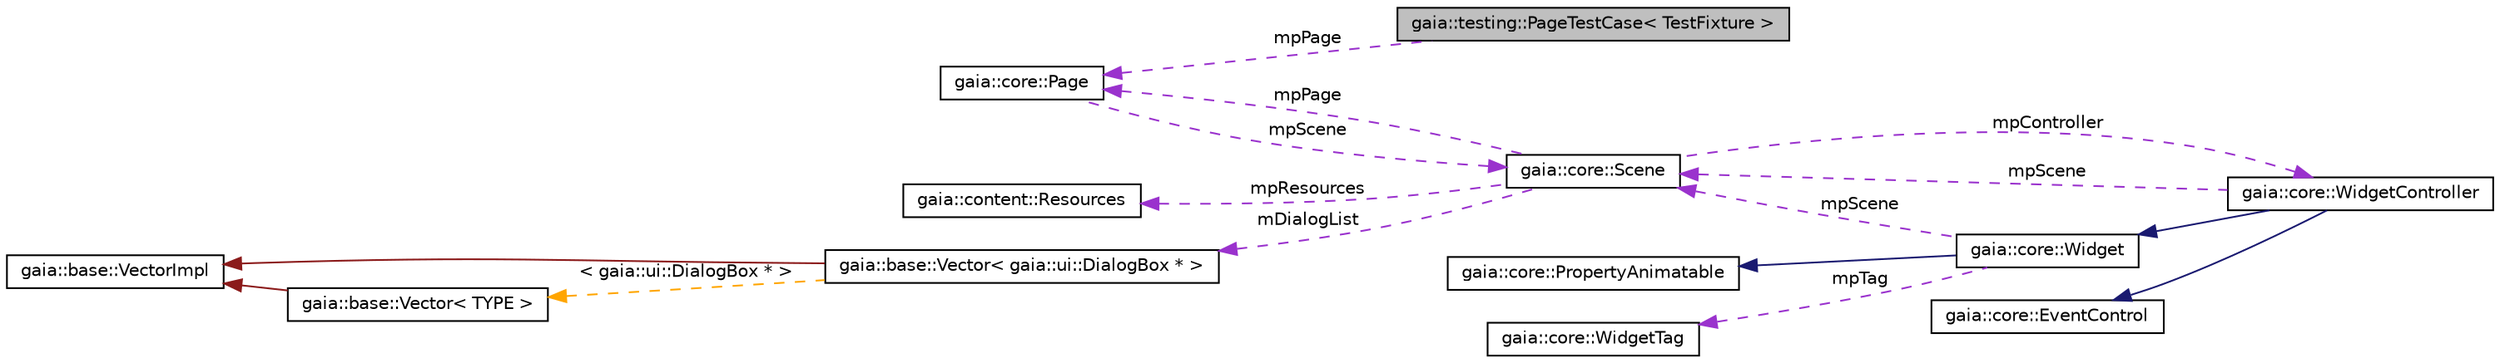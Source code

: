 digraph G
{
  edge [fontname="Helvetica",fontsize="10",labelfontname="Helvetica",labelfontsize="10"];
  node [fontname="Helvetica",fontsize="10",shape=record];
  rankdir=LR;
  Node1 [label="gaia::testing::PageTestCase\< TestFixture \>",height=0.2,width=0.4,color="black", fillcolor="grey75", style="filled" fontcolor="black"];
  Node2 -> Node1 [dir=back,color="darkorchid3",fontsize="10",style="dashed",label="mpPage",fontname="Helvetica"];
  Node2 [label="gaia::core::Page",height=0.2,width=0.4,color="black", fillcolor="white", style="filled",URL="$db/d3f/classgaia_1_1core_1_1_page.html",tooltip="An page is a single, focused thing that the user can do."];
  Node3 -> Node2 [dir=back,color="darkorchid3",fontsize="10",style="dashed",label="mpScene",fontname="Helvetica"];
  Node3 [label="gaia::core::Scene",height=0.2,width=0.4,color="black", fillcolor="white", style="filled",URL="$d5/dfb/classgaia_1_1core_1_1_scene.html",tooltip="A Scene is used to build a visual interface."];
  Node4 -> Node3 [dir=back,color="darkorchid3",fontsize="10",style="dashed",label="mpController",fontname="Helvetica"];
  Node4 [label="gaia::core::WidgetController",height=0.2,width=0.4,color="black", fillcolor="white", style="filled",URL="$db/d6c/classgaia_1_1core_1_1_widget_controller.html",tooltip="Define the default widget layout to put sets of layout in it."];
  Node5 -> Node4 [dir=back,color="midnightblue",fontsize="10",style="solid",fontname="Helvetica"];
  Node5 [label="gaia::core::Widget",height=0.2,width=0.4,color="black", fillcolor="white", style="filled",URL="$d8/dac/classgaia_1_1core_1_1_widget.html",tooltip="The Widget class is the base class of all user interface component."];
  Node6 -> Node5 [dir=back,color="midnightblue",fontsize="10",style="solid",fontname="Helvetica"];
  Node6 [label="gaia::core::PropertyAnimatable",height=0.2,width=0.4,color="black", fillcolor="white", style="filled",URL="$d0/db2/classgaia_1_1core_1_1_property_animatable.html",tooltip="Any animation object need to implement PropertyAnimatable because of setting value."];
  Node3 -> Node5 [dir=back,color="darkorchid3",fontsize="10",style="dashed",label="mpScene",fontname="Helvetica"];
  Node7 -> Node5 [dir=back,color="darkorchid3",fontsize="10",style="dashed",label="mpTag",fontname="Helvetica"];
  Node7 [label="gaia::core::WidgetTag",height=0.2,width=0.4,color="black", fillcolor="white", style="filled",URL="$db/d88/classgaia_1_1core_1_1_widget_tag.html"];
  Node8 -> Node4 [dir=back,color="midnightblue",fontsize="10",style="solid",fontname="Helvetica"];
  Node8 [label="gaia::core::EventControl",height=0.2,width=0.4,color="black", fillcolor="white", style="filled",URL="$dd/de0/classgaia_1_1core_1_1_event_control.html",tooltip="EventControl is used to dispatch event and register listener."];
  Node3 -> Node4 [dir=back,color="darkorchid3",fontsize="10",style="dashed",label="mpScene",fontname="Helvetica"];
  Node9 -> Node3 [dir=back,color="darkorchid3",fontsize="10",style="dashed",label="mpResources",fontname="Helvetica"];
  Node9 [label="gaia::content::Resources",height=0.2,width=0.4,color="black", fillcolor="white", style="filled",URL="$de/dad/classgaia_1_1content_1_1_resources.html",tooltip="Class for accessing an application&#39;s resources."];
  Node10 -> Node3 [dir=back,color="darkorchid3",fontsize="10",style="dashed",label="mDialogList",fontname="Helvetica"];
  Node10 [label="gaia::base::Vector\< gaia::ui::DialogBox * \>",height=0.2,width=0.4,color="black", fillcolor="white", style="filled",URL="$df/d5d/classgaia_1_1base_1_1_vector.html"];
  Node11 -> Node10 [dir=back,color="firebrick4",fontsize="10",style="solid",fontname="Helvetica"];
  Node11 [label="gaia::base::VectorImpl",height=0.2,width=0.4,color="black", fillcolor="white", style="filled",URL="$d0/d21/classgaia_1_1base_1_1_vector_impl.html",tooltip="Implements vector data structure equipped with copy-on-write mechanism."];
  Node12 -> Node10 [dir=back,color="orange",fontsize="10",style="dashed",label="\< gaia::ui::DialogBox * \>",fontname="Helvetica"];
  Node12 [label="gaia::base::Vector\< TYPE \>",height=0.2,width=0.4,color="black", fillcolor="white", style="filled",URL="$df/d5d/classgaia_1_1base_1_1_vector.html",tooltip="This class implements the vector data structure."];
  Node11 -> Node12 [dir=back,color="firebrick4",fontsize="10",style="solid",fontname="Helvetica"];
  Node2 -> Node3 [dir=back,color="darkorchid3",fontsize="10",style="dashed",label="mpPage",fontname="Helvetica"];
}
